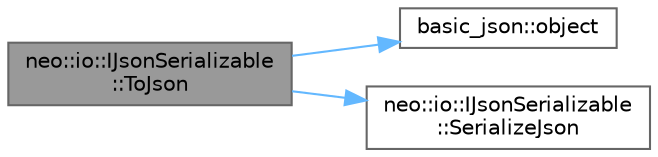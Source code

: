 digraph "neo::io::IJsonSerializable::ToJson"
{
 // LATEX_PDF_SIZE
  bgcolor="transparent";
  edge [fontname=Helvetica,fontsize=10,labelfontname=Helvetica,labelfontsize=10];
  node [fontname=Helvetica,fontsize=10,shape=box,height=0.2,width=0.4];
  rankdir="LR";
  Node1 [id="Node000001",label="neo::io::IJsonSerializable\l::ToJson",height=0.2,width=0.4,color="gray40", fillcolor="grey60", style="filled", fontcolor="black",tooltip="Serializes the object to a JSON object."];
  Node1 -> Node2 [id="edge3_Node000001_Node000002",color="steelblue1",style="solid",tooltip=" "];
  Node2 [id="Node000002",label="basic_json::object",height=0.2,width=0.4,color="grey40", fillcolor="white", style="filled",URL="$classbasic__json.html#a50a0e8dacc0f4aa12162da666595e6fd",tooltip="explicitly create an object from an initializer list"];
  Node1 -> Node3 [id="edge4_Node000001_Node000003",color="steelblue1",style="solid",tooltip=" "];
  Node3 [id="Node000003",label="neo::io::IJsonSerializable\l::SerializeJson",height=0.2,width=0.4,color="grey40", fillcolor="white", style="filled",URL="$classneo_1_1io_1_1_i_json_serializable.html#a24e73cdab4962eb9fba7a7defd3c17bf",tooltip="Serializes the object to a JSON writer."];
}
